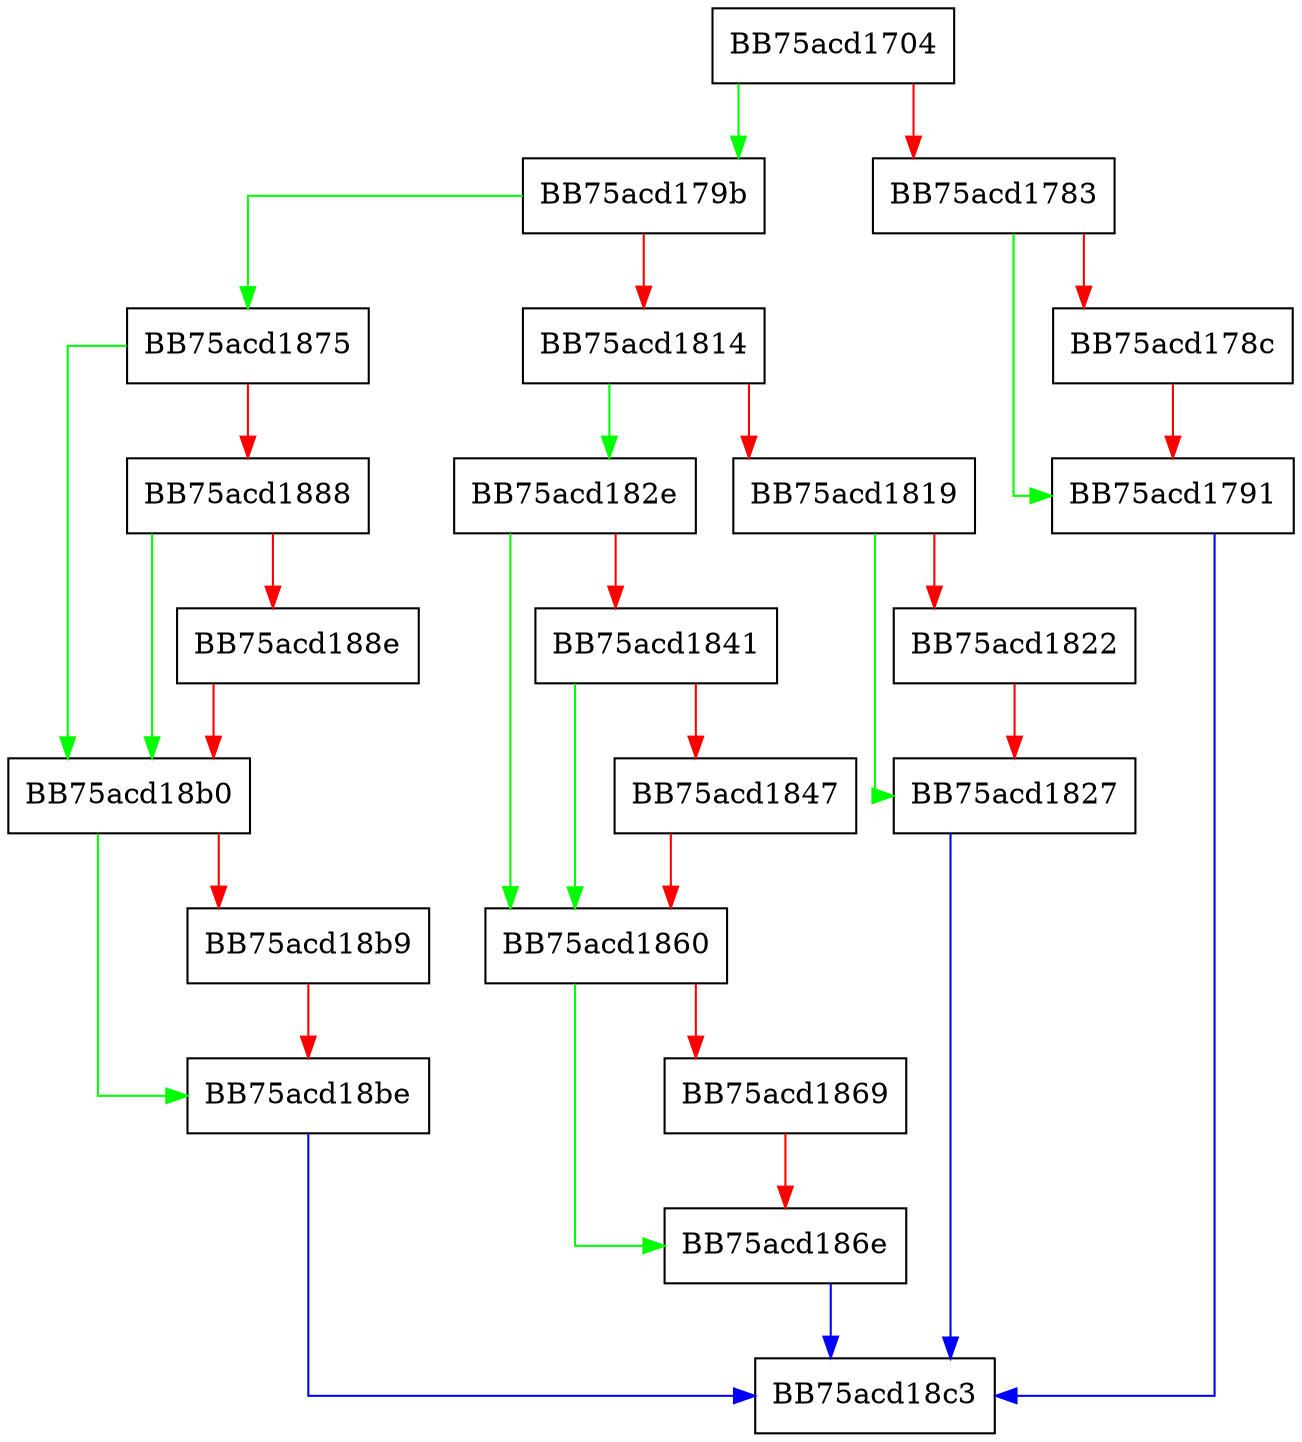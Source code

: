digraph ReportThreat {
  node [shape="box"];
  graph [splines=ortho];
  BB75acd1704 -> BB75acd179b [color="green"];
  BB75acd1704 -> BB75acd1783 [color="red"];
  BB75acd1783 -> BB75acd1791 [color="green"];
  BB75acd1783 -> BB75acd178c [color="red"];
  BB75acd178c -> BB75acd1791 [color="red"];
  BB75acd1791 -> BB75acd18c3 [color="blue"];
  BB75acd179b -> BB75acd1875 [color="green"];
  BB75acd179b -> BB75acd1814 [color="red"];
  BB75acd1814 -> BB75acd182e [color="green"];
  BB75acd1814 -> BB75acd1819 [color="red"];
  BB75acd1819 -> BB75acd1827 [color="green"];
  BB75acd1819 -> BB75acd1822 [color="red"];
  BB75acd1822 -> BB75acd1827 [color="red"];
  BB75acd1827 -> BB75acd18c3 [color="blue"];
  BB75acd182e -> BB75acd1860 [color="green"];
  BB75acd182e -> BB75acd1841 [color="red"];
  BB75acd1841 -> BB75acd1860 [color="green"];
  BB75acd1841 -> BB75acd1847 [color="red"];
  BB75acd1847 -> BB75acd1860 [color="red"];
  BB75acd1860 -> BB75acd186e [color="green"];
  BB75acd1860 -> BB75acd1869 [color="red"];
  BB75acd1869 -> BB75acd186e [color="red"];
  BB75acd186e -> BB75acd18c3 [color="blue"];
  BB75acd1875 -> BB75acd18b0 [color="green"];
  BB75acd1875 -> BB75acd1888 [color="red"];
  BB75acd1888 -> BB75acd18b0 [color="green"];
  BB75acd1888 -> BB75acd188e [color="red"];
  BB75acd188e -> BB75acd18b0 [color="red"];
  BB75acd18b0 -> BB75acd18be [color="green"];
  BB75acd18b0 -> BB75acd18b9 [color="red"];
  BB75acd18b9 -> BB75acd18be [color="red"];
  BB75acd18be -> BB75acd18c3 [color="blue"];
}